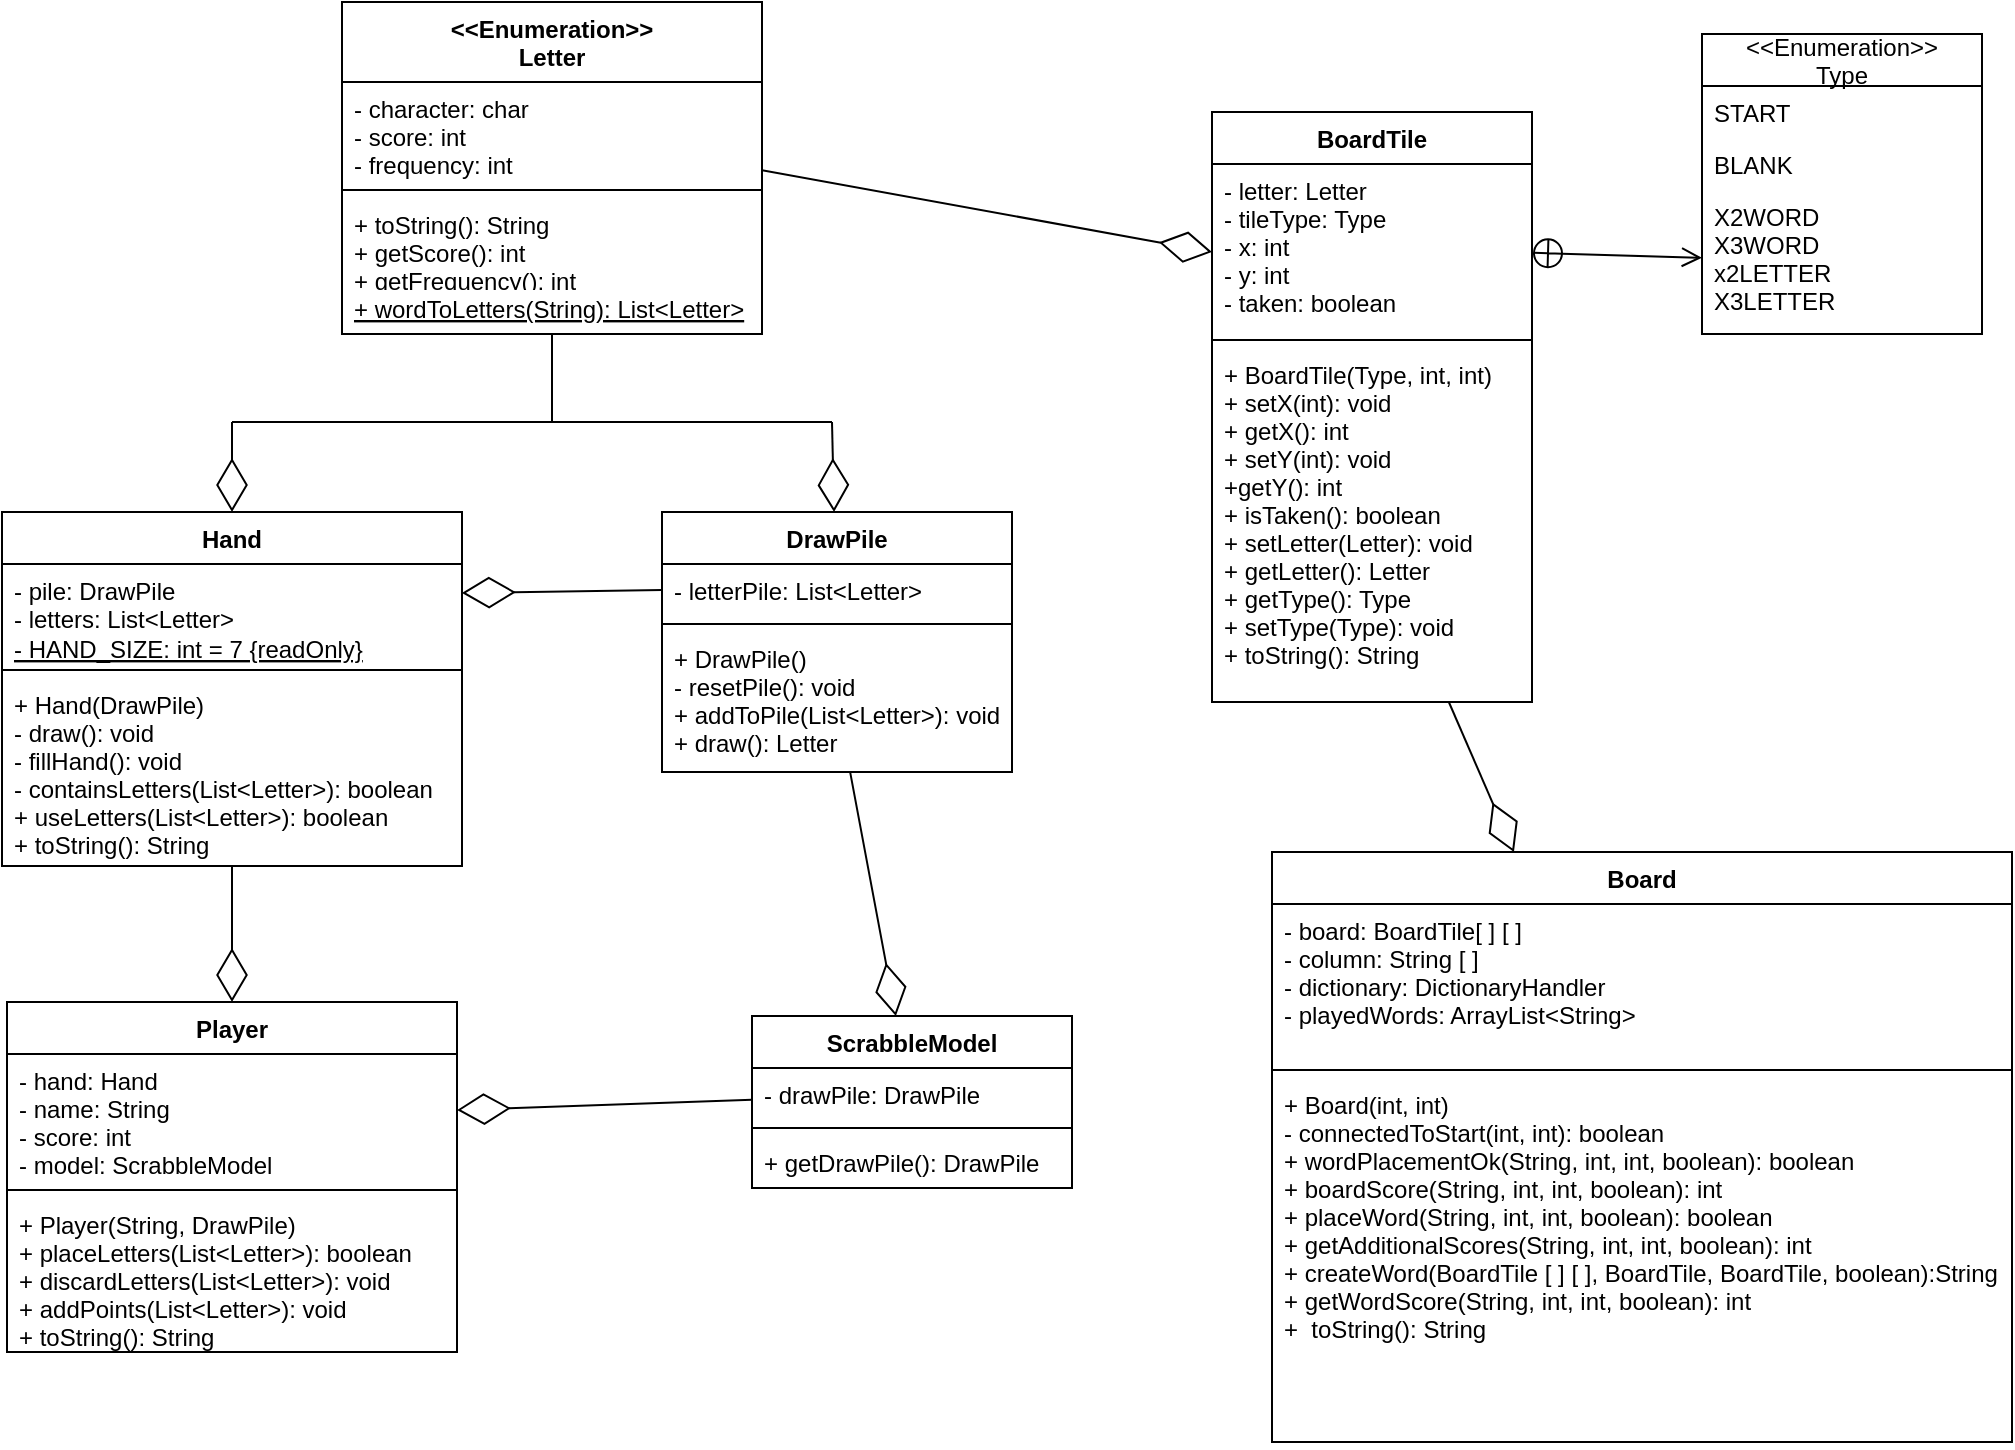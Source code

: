<mxfile version="15.5.4" type="embed" pages="2"><diagram id="rJ6xLPxrEz14ZqdGSCo2" name="Page-1"><mxGraphModel dx="864" dy="430" grid="1" gridSize="5" guides="1" tooltips="1" connect="1" arrows="1" fold="1" page="1" pageScale="1" pageWidth="850" pageHeight="1100" background="none" math="0" shadow="0"><root><mxCell id="0"/><mxCell id="1" parent="0"/><mxCell id="xm8IV2h12hr9bCTamLuV-1" value="DrawPile" style="swimlane;fontStyle=1;align=center;verticalAlign=top;childLayout=stackLayout;horizontal=1;startSize=26;horizontalStack=0;resizeParent=1;resizeParentMax=0;resizeLast=0;collapsible=1;marginBottom=0;" parent="1" vertex="1"><mxGeometry x="335" y="255" width="175" height="130" as="geometry"/></mxCell><mxCell id="xm8IV2h12hr9bCTamLuV-2" value="- letterPile: List&lt;Letter&gt;" style="text;strokeColor=none;fillColor=none;align=left;verticalAlign=top;spacingLeft=4;spacingRight=4;overflow=hidden;rotatable=0;points=[[0,0.5],[1,0.5]];portConstraint=eastwest;" parent="xm8IV2h12hr9bCTamLuV-1" vertex="1"><mxGeometry y="26" width="175" height="26" as="geometry"/></mxCell><mxCell id="xm8IV2h12hr9bCTamLuV-3" value="" style="line;strokeWidth=1;fillColor=none;align=left;verticalAlign=middle;spacingTop=-1;spacingLeft=3;spacingRight=3;rotatable=0;labelPosition=right;points=[];portConstraint=eastwest;strokeColor=inherit;" parent="xm8IV2h12hr9bCTamLuV-1" vertex="1"><mxGeometry y="52" width="175" height="8" as="geometry"/></mxCell><mxCell id="xm8IV2h12hr9bCTamLuV-4" value="+ DrawPile()&#10;- resetPile(): void&#10;+ addToPile(List&lt;Letter&gt;): void&#10;+ draw(): Letter" style="text;strokeColor=none;fillColor=none;align=left;verticalAlign=top;spacingLeft=4;spacingRight=4;overflow=hidden;rotatable=0;points=[[0,0.5],[1,0.5]];portConstraint=eastwest;" parent="xm8IV2h12hr9bCTamLuV-1" vertex="1"><mxGeometry y="60" width="175" height="70" as="geometry"/></mxCell><mxCell id="xm8IV2h12hr9bCTamLuV-5" style="edgeStyle=orthogonalEdgeStyle;rounded=0;orthogonalLoop=1;jettySize=auto;html=1;exitX=1;exitY=0.5;exitDx=0;exitDy=0;" parent="xm8IV2h12hr9bCTamLuV-1" source="xm8IV2h12hr9bCTamLuV-2" target="xm8IV2h12hr9bCTamLuV-2" edge="1"><mxGeometry relative="1" as="geometry"/></mxCell><mxCell id="xm8IV2h12hr9bCTamLuV-6" value="Hand" style="swimlane;fontStyle=1;align=center;verticalAlign=top;childLayout=stackLayout;horizontal=1;startSize=26;horizontalStack=0;resizeParent=1;resizeParentMax=0;resizeLast=0;collapsible=1;marginBottom=0;" parent="1" vertex="1"><mxGeometry x="5" y="255" width="230" height="177" as="geometry"/></mxCell><mxCell id="xm8IV2h12hr9bCTamLuV-7" value="- pile: DrawPile&#10;- letters: List&lt;Letter&gt;" style="text;strokeColor=none;fillColor=none;align=left;verticalAlign=top;spacingLeft=4;spacingRight=4;overflow=hidden;rotatable=0;points=[[0,0.5],[1,0.5]];portConstraint=eastwest;" parent="xm8IV2h12hr9bCTamLuV-6" vertex="1"><mxGeometry y="26" width="230" height="29" as="geometry"/></mxCell><mxCell id="4" value="- HAND_SIZE: int = 7 {readOnly}" style="text;strokeColor=none;fillColor=none;align=left;verticalAlign=top;spacingLeft=4;spacingRight=4;overflow=hidden;rotatable=0;points=[[0,0.5],[1,0.5]];portConstraint=eastwest;fontStyle=4" parent="xm8IV2h12hr9bCTamLuV-6" vertex="1"><mxGeometry y="55" width="230" height="20" as="geometry"/></mxCell><mxCell id="xm8IV2h12hr9bCTamLuV-8" value="" style="line;strokeWidth=1;fillColor=none;align=left;verticalAlign=middle;spacingTop=-1;spacingLeft=3;spacingRight=3;rotatable=0;labelPosition=right;points=[];portConstraint=eastwest;strokeColor=inherit;" parent="xm8IV2h12hr9bCTamLuV-6" vertex="1"><mxGeometry y="75" width="230" height="8" as="geometry"/></mxCell><mxCell id="xm8IV2h12hr9bCTamLuV-9" value="+ Hand(DrawPile)&#10;- draw(): void&#10;- fillHand(): void&#10;- containsLetters(List&lt;Letter&gt;): boolean&#10;+ useLetters(List&lt;Letter&gt;): boolean&#10;+ toString(): String" style="text;strokeColor=none;fillColor=none;align=left;verticalAlign=top;spacingLeft=4;spacingRight=4;overflow=hidden;rotatable=0;points=[[0,0.5],[1,0.5]];portConstraint=eastwest;" parent="xm8IV2h12hr9bCTamLuV-6" vertex="1"><mxGeometry y="83" width="230" height="94" as="geometry"/></mxCell><mxCell id="xm8IV2h12hr9bCTamLuV-13" value="" style="endArrow=diamondThin;endFill=0;endSize=24;html=1;rounded=0;snapToPoint=1;" parent="1" source="xm8IV2h12hr9bCTamLuV-2" target="xm8IV2h12hr9bCTamLuV-7" edge="1"><mxGeometry width="160" relative="1" as="geometry"><mxPoint x="340" y="320" as="sourcePoint"/><mxPoint x="500" y="320" as="targetPoint"/></mxGeometry></mxCell><mxCell id="xm8IV2h12hr9bCTamLuV-14" value="&lt;&lt;Enumeration&gt;&gt;&#10;Letter" style="swimlane;fontStyle=1;align=center;verticalAlign=top;childLayout=stackLayout;horizontal=1;startSize=40;horizontalStack=0;resizeParent=1;resizeParentMax=0;resizeLast=0;collapsible=1;marginBottom=0;strokeColor=default;whiteSpace=wrap;spacingBottom=2;" parent="1" vertex="1"><mxGeometry x="175" width="210" height="166" as="geometry"><mxRectangle x="370" y="220" width="140" height="40" as="alternateBounds"/></mxGeometry></mxCell><mxCell id="xm8IV2h12hr9bCTamLuV-15" value="- character: char&#10;- score: int&#10;- frequency: int" style="text;strokeColor=none;fillColor=none;align=left;verticalAlign=top;spacingLeft=4;spacingRight=4;overflow=hidden;rotatable=0;points=[[0,0.5],[1,0.5]];portConstraint=eastwest;" parent="xm8IV2h12hr9bCTamLuV-14" vertex="1"><mxGeometry y="40" width="210" height="50" as="geometry"/></mxCell><mxCell id="xm8IV2h12hr9bCTamLuV-16" value="" style="line;strokeWidth=1;fillColor=none;align=left;verticalAlign=middle;spacingTop=-1;spacingLeft=3;spacingRight=3;rotatable=0;labelPosition=right;points=[];portConstraint=eastwest;strokeColor=inherit;" parent="xm8IV2h12hr9bCTamLuV-14" vertex="1"><mxGeometry y="90" width="210" height="8" as="geometry"/></mxCell><mxCell id="xm8IV2h12hr9bCTamLuV-17" value="+ toString(): String&#10;+ getScore(): int&#10;+ getFrequency(): int&#10;" style="text;strokeColor=none;fillColor=none;align=left;verticalAlign=top;spacingLeft=4;spacingRight=4;overflow=hidden;rotatable=0;points=[[0,0.5],[1,0.5]];portConstraint=eastwest;" parent="xm8IV2h12hr9bCTamLuV-14" vertex="1"><mxGeometry y="98" width="210" height="42" as="geometry"/></mxCell><mxCell id="xm8IV2h12hr9bCTamLuV-29" value="+ wordToLetters(String): List&lt;Letter&gt;" style="text;strokeColor=none;fillColor=none;align=left;verticalAlign=top;spacingLeft=4;spacingRight=4;overflow=hidden;rotatable=0;points=[[0,0.5],[1,0.5]];portConstraint=eastwest;fontStyle=4" parent="xm8IV2h12hr9bCTamLuV-14" vertex="1"><mxGeometry y="140" width="210" height="26" as="geometry"/></mxCell><mxCell id="xm8IV2h12hr9bCTamLuV-24" value="" style="endArrow=diamondThin;endFill=0;endSize=24;html=1;rounded=0;" parent="1" target="xm8IV2h12hr9bCTamLuV-6" edge="1"><mxGeometry width="160" relative="1" as="geometry"><mxPoint x="120" y="210" as="sourcePoint"/><mxPoint x="130" y="300" as="targetPoint"/></mxGeometry></mxCell><mxCell id="xm8IV2h12hr9bCTamLuV-26" value="" style="endArrow=none;html=1;rounded=0;" parent="1" edge="1"><mxGeometry width="50" height="50" relative="1" as="geometry"><mxPoint x="120" y="210" as="sourcePoint"/><mxPoint x="420" y="210" as="targetPoint"/></mxGeometry></mxCell><mxCell id="xm8IV2h12hr9bCTamLuV-27" value="" style="endArrow=diamondThin;endFill=0;endSize=24;html=1;rounded=0;" parent="1" target="xm8IV2h12hr9bCTamLuV-1" edge="1"><mxGeometry width="160" relative="1" as="geometry"><mxPoint x="420" y="210" as="sourcePoint"/><mxPoint x="572.5" y="360" as="targetPoint"/></mxGeometry></mxCell><mxCell id="xm8IV2h12hr9bCTamLuV-28" value="" style="endArrow=none;html=1;rounded=0;" parent="1" target="xm8IV2h12hr9bCTamLuV-29" edge="1"><mxGeometry width="50" height="50" relative="1" as="geometry"><mxPoint x="280" y="210" as="sourcePoint"/><mxPoint x="405" y="220" as="targetPoint"/></mxGeometry></mxCell><mxCell id="14" value="Player" style="swimlane;fontStyle=1;align=center;verticalAlign=top;childLayout=stackLayout;horizontal=1;startSize=26;horizontalStack=0;resizeParent=1;resizeParentMax=0;resizeLast=0;collapsible=1;marginBottom=0;" parent="1" vertex="1"><mxGeometry x="7.5" y="500" width="225" height="175" as="geometry"/></mxCell><mxCell id="15" value="- hand: Hand&#10;- name: String&#10;- score: int&#10;- model: ScrabbleModel" style="text;strokeColor=none;fillColor=none;align=left;verticalAlign=top;spacingLeft=4;spacingRight=4;overflow=hidden;rotatable=0;points=[[0,0.5],[1,0.5]];portConstraint=eastwest;" parent="14" vertex="1"><mxGeometry y="26" width="225" height="64" as="geometry"/></mxCell><mxCell id="16" value="" style="line;strokeWidth=1;fillColor=none;align=left;verticalAlign=middle;spacingTop=-1;spacingLeft=3;spacingRight=3;rotatable=0;labelPosition=right;points=[];portConstraint=eastwest;" parent="14" vertex="1"><mxGeometry y="90" width="225" height="8" as="geometry"/></mxCell><mxCell id="17" value="+ Player(String, DrawPile)&#10;+ placeLetters(List&lt;Letter&gt;): boolean&#10;+ discardLetters(List&lt;Letter&gt;): void&#10;+ addPoints(List&lt;Letter&gt;): void&#10;+ toString(): String" style="text;strokeColor=none;fillColor=none;align=left;verticalAlign=top;spacingLeft=4;spacingRight=4;overflow=hidden;rotatable=0;points=[[0,0.5],[1,0.5]];portConstraint=eastwest;" parent="14" vertex="1"><mxGeometry y="98" width="225" height="77" as="geometry"/></mxCell><mxCell id="20" value="" style="endArrow=diamondThin;endFill=0;endSize=24;html=1;rounded=0;" parent="1" source="xm8IV2h12hr9bCTamLuV-9" target="14" edge="1"><mxGeometry width="160" relative="1" as="geometry"><mxPoint x="195" y="475" as="sourcePoint"/><mxPoint x="355" y="475" as="targetPoint"/></mxGeometry></mxCell><mxCell id="23" value="ScrabbleModel" style="swimlane;fontStyle=1;align=center;verticalAlign=top;childLayout=stackLayout;horizontal=1;startSize=26;horizontalStack=0;resizeParent=1;resizeParentMax=0;resizeLast=0;collapsible=1;marginBottom=0;" parent="1" vertex="1"><mxGeometry x="380" y="507" width="160" height="86" as="geometry"/></mxCell><mxCell id="24" value="- drawPile: DrawPile" style="text;strokeColor=none;fillColor=none;align=left;verticalAlign=top;spacingLeft=4;spacingRight=4;overflow=hidden;rotatable=0;points=[[0,0.5],[1,0.5]];portConstraint=eastwest;" parent="23" vertex="1"><mxGeometry y="26" width="160" height="26" as="geometry"/></mxCell><mxCell id="25" value="" style="line;strokeWidth=1;fillColor=none;align=left;verticalAlign=middle;spacingTop=-1;spacingLeft=3;spacingRight=3;rotatable=0;labelPosition=right;points=[];portConstraint=eastwest;" parent="23" vertex="1"><mxGeometry y="52" width="160" height="8" as="geometry"/></mxCell><mxCell id="26" value="+ getDrawPile(): DrawPile" style="text;strokeColor=none;fillColor=none;align=left;verticalAlign=top;spacingLeft=4;spacingRight=4;overflow=hidden;rotatable=0;points=[[0,0.5],[1,0.5]];portConstraint=eastwest;" parent="23" vertex="1"><mxGeometry y="60" width="160" height="26" as="geometry"/></mxCell><mxCell id="27" value="" style="endArrow=diamondThin;endFill=0;endSize=24;html=1;rounded=0;" parent="1" source="24" target="15" edge="1"><mxGeometry width="160" relative="1" as="geometry"><mxPoint x="175" y="465" as="sourcePoint"/><mxPoint x="340" y="470" as="targetPoint"/></mxGeometry></mxCell><mxCell id="28" value="" style="endArrow=diamondThin;endFill=0;endSize=24;html=1;rounded=0;" parent="1" source="xm8IV2h12hr9bCTamLuV-4" target="23" edge="1"><mxGeometry width="160" relative="1" as="geometry"><mxPoint x="215" y="470" as="sourcePoint"/><mxPoint x="375" y="470" as="targetPoint"/></mxGeometry></mxCell><mxCell id="30" value="BoardTile" style="swimlane;fontStyle=1;align=center;verticalAlign=top;childLayout=stackLayout;horizontal=1;startSize=26;horizontalStack=0;resizeParent=1;resizeParentMax=0;resizeLast=0;collapsible=1;marginBottom=0;" parent="1" vertex="1"><mxGeometry x="610" y="55" width="160" height="295" as="geometry"/></mxCell><mxCell id="31" value="- letter: Letter&#10;- tileType: Type&#10;- x: int&#10;- y: int&#10;- taken: boolean" style="text;strokeColor=none;fillColor=none;align=left;verticalAlign=top;spacingLeft=4;spacingRight=4;overflow=hidden;rotatable=0;points=[[0,0.5],[1,0.5]];portConstraint=eastwest;" parent="30" vertex="1"><mxGeometry y="26" width="160" height="84" as="geometry"/></mxCell><mxCell id="32" value="" style="line;strokeWidth=1;fillColor=none;align=left;verticalAlign=middle;spacingTop=-1;spacingLeft=3;spacingRight=3;rotatable=0;labelPosition=right;points=[];portConstraint=eastwest;" parent="30" vertex="1"><mxGeometry y="110" width="160" height="8" as="geometry"/></mxCell><mxCell id="33" value="+ BoardTile(Type, int, int)&#10;+ setX(int): void&#10;+ getX(): int&#10;+ setY(int): void&#10;+getY(): int&#10;+ isTaken(): boolean&#10;+ setLetter(Letter): void&#10;+ getLetter(): Letter&#10;+ getType(): Type&#10;+ setType(Type): void&#10;+ toString(): String" style="text;strokeColor=none;fillColor=none;align=left;verticalAlign=top;spacingLeft=4;spacingRight=4;overflow=hidden;rotatable=0;points=[[0,0.5],[1,0.5]];portConstraint=eastwest;" parent="30" vertex="1"><mxGeometry y="118" width="160" height="177" as="geometry"/></mxCell><mxCell id="35" value="&lt;&lt;Enumeration&gt;&gt;&#10;Type" style="swimlane;fontStyle=0;childLayout=stackLayout;horizontal=1;startSize=26;fillColor=none;horizontalStack=0;resizeParent=1;resizeParentMax=0;resizeLast=0;collapsible=1;marginBottom=0;" parent="1" vertex="1"><mxGeometry x="855" y="16" width="140" height="150" as="geometry"/></mxCell><mxCell id="36" value="START" style="text;strokeColor=none;fillColor=none;align=left;verticalAlign=top;spacingLeft=4;spacingRight=4;overflow=hidden;rotatable=0;points=[[0,0.5],[1,0.5]];portConstraint=eastwest;" parent="35" vertex="1"><mxGeometry y="26" width="140" height="26" as="geometry"/></mxCell><mxCell id="37" value="BLANK" style="text;strokeColor=none;fillColor=none;align=left;verticalAlign=top;spacingLeft=4;spacingRight=4;overflow=hidden;rotatable=0;points=[[0,0.5],[1,0.5]];portConstraint=eastwest;" parent="35" vertex="1"><mxGeometry y="52" width="140" height="26" as="geometry"/></mxCell><mxCell id="38" value="X2WORD&#10;X3WORD&#10;x2LETTER&#10;X3LETTER" style="text;strokeColor=none;fillColor=none;align=left;verticalAlign=top;spacingLeft=4;spacingRight=4;overflow=hidden;rotatable=0;points=[[0,0.5],[1,0.5]];portConstraint=eastwest;" parent="35" vertex="1"><mxGeometry y="78" width="140" height="72" as="geometry"/></mxCell><mxCell id="39" value="Board" style="swimlane;fontStyle=1;align=center;verticalAlign=top;childLayout=stackLayout;horizontal=1;startSize=26;horizontalStack=0;resizeParent=1;resizeParentMax=0;resizeLast=0;collapsible=1;marginBottom=0;" parent="1" vertex="1"><mxGeometry x="640" y="425" width="370" height="295" as="geometry"/></mxCell><mxCell id="40" value="- board: BoardTile[ ] [ ]&#10;- column: String [ ]&#10;- dictionary: DictionaryHandler&#10;- playedWords: ArrayList&lt;String&gt;&#10;" style="text;strokeColor=none;fillColor=none;align=left;verticalAlign=top;spacingLeft=4;spacingRight=4;overflow=hidden;rotatable=0;points=[[0,0.5],[1,0.5]];portConstraint=eastwest;" parent="39" vertex="1"><mxGeometry y="26" width="370" height="79" as="geometry"/></mxCell><mxCell id="41" value="" style="line;strokeWidth=1;fillColor=none;align=left;verticalAlign=middle;spacingTop=-1;spacingLeft=3;spacingRight=3;rotatable=0;labelPosition=right;points=[];portConstraint=eastwest;" parent="39" vertex="1"><mxGeometry y="105" width="370" height="8" as="geometry"/></mxCell><mxCell id="42" value="+ Board(int, int)&#10;- connectedToStart(int, int): boolean&#10;+ wordPlacementOk(String, int, int, boolean): boolean&#10;+ boardScore(String, int, int, boolean): int&#10;+ placeWord(String, int, int, boolean): boolean&#10;+ getAdditionalScores(String, int, int, boolean): int&#10;+ createWord(BoardTile [ ] [ ], BoardTile, BoardTile, boolean):String&#10;+ getWordScore(String, int, int, boolean): int&#10;+  toString(): String&#10;" style="text;strokeColor=none;fillColor=none;align=left;verticalAlign=top;spacingLeft=4;spacingRight=4;overflow=hidden;rotatable=0;points=[[0,0.5],[1,0.5]];portConstraint=eastwest;" parent="39" vertex="1"><mxGeometry y="113" width="370" height="182" as="geometry"/></mxCell><mxCell id="43" value="" style="endArrow=open;startArrow=circlePlus;endFill=0;startFill=0;endSize=8;html=1;rounded=0;" edge="1" parent="1" source="31" target="38"><mxGeometry width="160" relative="1" as="geometry"><mxPoint x="650" y="185" as="sourcePoint"/><mxPoint x="810" y="185" as="targetPoint"/></mxGeometry></mxCell><mxCell id="44" value="" style="endArrow=diamondThin;endFill=0;endSize=24;html=1;rounded=0;" edge="1" parent="1" source="33" target="39"><mxGeometry width="160" relative="1" as="geometry"><mxPoint x="650" y="185" as="sourcePoint"/><mxPoint x="810" y="185" as="targetPoint"/></mxGeometry></mxCell><mxCell id="46" value="" style="endArrow=diamondThin;endFill=0;endSize=24;html=1;rounded=0;" edge="1" parent="1" source="xm8IV2h12hr9bCTamLuV-15"><mxGeometry width="160" relative="1" as="geometry"><mxPoint x="450" y="125" as="sourcePoint"/><mxPoint x="610" y="125" as="targetPoint"/></mxGeometry></mxCell></root></mxGraphModel></diagram><diagram id="ifj_cxSnMoa0TH0p4cXK" name="Page-2"><mxGraphModel dx="514" dy="430" grid="1" gridSize="10" guides="1" tooltips="1" connect="1" arrows="1" fold="1" page="1" pageScale="1" pageWidth="850" pageHeight="1100" math="0" shadow="0"><root><mxCell id="TDnlzvFs_yz1vtrBMuoe-0"/><mxCell id="TDnlzvFs_yz1vtrBMuoe-1" parent="TDnlzvFs_yz1vtrBMuoe-0"/><mxCell id="TDnlzvFs_yz1vtrBMuoe-3" value="s:ScrabbleModel" style="shape=umlLifeline;perimeter=lifelinePerimeter;whiteSpace=wrap;html=1;container=1;collapsible=0;recursiveResize=0;outlineConnect=0;" vertex="1" parent="TDnlzvFs_yz1vtrBMuoe-1"><mxGeometry x="60" y="50" width="100" height="600" as="geometry"/></mxCell><mxCell id="TDnlzvFs_yz1vtrBMuoe-8" value="" style="html=1;points=[];perimeter=orthogonalPerimeter;" vertex="1" parent="TDnlzvFs_yz1vtrBMuoe-3"><mxGeometry x="50" y="90" width="10" height="160" as="geometry"/></mxCell><mxCell id="TDnlzvFs_yz1vtrBMuoe-9" value="nextTurn();" style="edgeStyle=orthogonalEdgeStyle;html=1;align=left;spacingLeft=2;endArrow=block;rounded=0;entryX=1;entryY=0;" edge="1" target="TDnlzvFs_yz1vtrBMuoe-8" parent="TDnlzvFs_yz1vtrBMuoe-3"><mxGeometry relative="1" as="geometry"><mxPoint x="55" y="70" as="sourcePoint"/><Array as="points"><mxPoint x="85" y="70"/></Array></mxGeometry></mxCell><mxCell id="TDnlzvFs_yz1vtrBMuoe-21" value="" style="html=1;points=[];perimeter=orthogonalPerimeter;" vertex="1" parent="TDnlzvFs_yz1vtrBMuoe-3"><mxGeometry x="50" y="250" width="10" height="270" as="geometry"/></mxCell><mxCell id="TDnlzvFs_yz1vtrBMuoe-10" value="p:Player" style="shape=umlLifeline;perimeter=lifelinePerimeter;whiteSpace=wrap;html=1;container=1;collapsible=0;recursiveResize=0;outlineConnect=0;" vertex="1" parent="TDnlzvFs_yz1vtrBMuoe-1"><mxGeometry x="270" y="50" width="100" height="570" as="geometry"/></mxCell><mxCell id="TDnlzvFs_yz1vtrBMuoe-11" value="" style="html=1;points=[];perimeter=orthogonalPerimeter;" vertex="1" parent="TDnlzvFs_yz1vtrBMuoe-10"><mxGeometry x="45" y="110" width="10" height="420" as="geometry"/></mxCell><mxCell id="TDnlzvFs_yz1vtrBMuoe-19" value="" style="endArrow=open;endFill=1;endSize=12;html=1;rounded=0;entryX=0.45;entryY=0.833;entryDx=0;entryDy=0;entryPerimeter=0;" edge="1" parent="TDnlzvFs_yz1vtrBMuoe-10" source="TDnlzvFs_yz1vtrBMuoe-11" target="TDnlzvFs_yz1vtrBMuoe-11"><mxGeometry width="160" relative="1" as="geometry"><mxPoint x="55" y="250" as="sourcePoint"/><mxPoint x="180" y="240" as="targetPoint"/><Array as="points"><mxPoint x="180" y="240"/><mxPoint x="180" y="250"/><mxPoint x="180" y="460"/></Array></mxGeometry></mxCell><mxCell id="TDnlzvFs_yz1vtrBMuoe-12" value="handleDiscard(this)" style="html=1;verticalAlign=bottom;startArrow=oval;startFill=1;endArrow=block;startSize=8;rounded=0;exitX=0.1;exitY=0.054;exitDx=0;exitDy=0;exitPerimeter=0;" edge="1" parent="TDnlzvFs_yz1vtrBMuoe-1" source="TDnlzvFs_yz1vtrBMuoe-11"><mxGeometry width="60" relative="1" as="geometry"><mxPoint x="410" y="230" as="sourcePoint"/><mxPoint x="120" y="180" as="targetPoint"/></mxGeometry></mxCell><mxCell id="TDnlzvFs_yz1vtrBMuoe-13" value="t:TextController" style="shape=umlLifeline;perimeter=lifelinePerimeter;whiteSpace=wrap;html=1;container=1;collapsible=0;recursiveResize=0;outlineConnect=0;" vertex="1" parent="TDnlzvFs_yz1vtrBMuoe-1"><mxGeometry x="440" y="50" width="100" height="570" as="geometry"/></mxCell><mxCell id="TDnlzvFs_yz1vtrBMuoe-14" value="" style="html=1;points=[];perimeter=orthogonalPerimeter;" vertex="1" parent="TDnlzvFs_yz1vtrBMuoe-13"><mxGeometry x="40" y="140" width="10" height="80" as="geometry"/></mxCell><mxCell id="TDnlzvFs_yz1vtrBMuoe-17" value="" style="html=1;points=[];perimeter=orthogonalPerimeter;" vertex="1" parent="TDnlzvFs_yz1vtrBMuoe-13"><mxGeometry x="40" y="170" width="10" height="50" as="geometry"/></mxCell><mxCell id="TDnlzvFs_yz1vtrBMuoe-18" value="isValidWord(String);" style="edgeStyle=orthogonalEdgeStyle;html=1;align=left;spacingLeft=2;endArrow=block;rounded=0;entryX=1;entryY=0;" edge="1" target="TDnlzvFs_yz1vtrBMuoe-17" parent="TDnlzvFs_yz1vtrBMuoe-13"><mxGeometry relative="1" as="geometry"><mxPoint x="45" y="150" as="sourcePoint"/><Array as="points"><mxPoint x="75" y="150"/></Array></mxGeometry></mxCell><mxCell id="TDnlzvFs_yz1vtrBMuoe-20" value="discardLetters(List&amp;lt;Letter&amp;gt;)" style="text;html=1;align=center;verticalAlign=middle;resizable=0;points=[];autosize=1;strokeColor=none;fillColor=none;rotation=0;" vertex="1" parent="TDnlzvFs_yz1vtrBMuoe-13"><mxGeometry x="-110" y="470" width="160" height="20" as="geometry"/></mxCell><mxCell id="TDnlzvFs_yz1vtrBMuoe-15" value="askForWord(String);" style="html=1;verticalAlign=bottom;endArrow=block;entryX=0;entryY=0;rounded=0;" edge="1" target="TDnlzvFs_yz1vtrBMuoe-14" parent="TDnlzvFs_yz1vtrBMuoe-1" source="TDnlzvFs_yz1vtrBMuoe-10"><mxGeometry relative="1" as="geometry"><mxPoint x="410" y="190" as="sourcePoint"/></mxGeometry></mxCell><mxCell id="TDnlzvFs_yz1vtrBMuoe-16" value="List&amp;lt;Letter&amp;gt;" style="html=1;verticalAlign=bottom;endArrow=open;dashed=1;endSize=8;exitX=0;exitY=0.95;rounded=0;" edge="1" source="TDnlzvFs_yz1vtrBMuoe-14" parent="TDnlzvFs_yz1vtrBMuoe-1" target="TDnlzvFs_yz1vtrBMuoe-10"><mxGeometry relative="1" as="geometry"><mxPoint x="410" y="266" as="targetPoint"/></mxGeometry></mxCell><mxCell id="TDnlzvFs_yz1vtrBMuoe-22" value="getDrawPile();" style="html=1;verticalAlign=bottom;endArrow=block;entryX=1;entryY=0;rounded=0;" edge="1" target="TDnlzvFs_yz1vtrBMuoe-21" parent="TDnlzvFs_yz1vtrBMuoe-1" source="TDnlzvFs_yz1vtrBMuoe-10"><mxGeometry relative="1" as="geometry"><mxPoint x="180" y="300" as="sourcePoint"/></mxGeometry></mxCell><mxCell id="TDnlzvFs_yz1vtrBMuoe-23" value="DrawPile" style="html=1;verticalAlign=bottom;endArrow=open;dashed=1;endSize=8;exitX=1;exitY=0.08;rounded=0;exitDx=0;exitDy=0;exitPerimeter=0;" edge="1" source="TDnlzvFs_yz1vtrBMuoe-21" parent="TDnlzvFs_yz1vtrBMuoe-1" target="TDnlzvFs_yz1vtrBMuoe-10"><mxGeometry relative="1" as="geometry"><mxPoint x="180" y="357" as="targetPoint"/></mxGeometry></mxCell><mxCell id="TDnlzvFs_yz1vtrBMuoe-24" value="d:DrawPile" style="shape=umlLifeline;perimeter=lifelinePerimeter;whiteSpace=wrap;html=1;container=1;collapsible=0;recursiveResize=0;outlineConnect=0;" vertex="1" parent="TDnlzvFs_yz1vtrBMuoe-1"><mxGeometry x="630" y="50" width="100" height="570" as="geometry"/></mxCell><mxCell id="TDnlzvFs_yz1vtrBMuoe-25" value="" style="html=1;points=[];perimeter=orthogonalPerimeter;" vertex="1" parent="TDnlzvFs_yz1vtrBMuoe-24"><mxGeometry x="45" y="320" width="10" height="40" as="geometry"/></mxCell><mxCell id="TDnlzvFs_yz1vtrBMuoe-26" value="addToPile(List&amp;lt;Letter&amp;gt;);" style="html=1;verticalAlign=bottom;startArrow=oval;endArrow=block;startSize=8;rounded=0;entryX=0.5;entryY=0.595;entryDx=0;entryDy=0;entryPerimeter=0;" edge="1" target="TDnlzvFs_yz1vtrBMuoe-11" parent="TDnlzvFs_yz1vtrBMuoe-1" source="TDnlzvFs_yz1vtrBMuoe-24"><mxGeometry x="0.166" relative="1" as="geometry"><mxPoint x="640" y="380" as="sourcePoint"/><mxPoint x="610" y="380" as="targetPoint"/><mxPoint as="offset"/></mxGeometry></mxCell><mxCell id="TDnlzvFs_yz1vtrBMuoe-27" value="h:hand" style="shape=umlLifeline;perimeter=lifelinePerimeter;whiteSpace=wrap;html=1;container=1;collapsible=0;recursiveResize=0;outlineConnect=0;" vertex="1" parent="TDnlzvFs_yz1vtrBMuoe-1"><mxGeometry x="800" y="50" width="100" height="580" as="geometry"/></mxCell><mxCell id="TDnlzvFs_yz1vtrBMuoe-31" value="" style="html=1;points=[];perimeter=orthogonalPerimeter;" vertex="1" parent="TDnlzvFs_yz1vtrBMuoe-27"><mxGeometry x="40" y="380" width="10" height="50" as="geometry"/></mxCell><mxCell id="TDnlzvFs_yz1vtrBMuoe-34" value="" style="html=1;points=[];perimeter=orthogonalPerimeter;" vertex="1" parent="TDnlzvFs_yz1vtrBMuoe-27"><mxGeometry x="40" y="410" width="10" height="40" as="geometry"/></mxCell><mxCell id="TDnlzvFs_yz1vtrBMuoe-35" value="fillHand();" style="edgeStyle=orthogonalEdgeStyle;html=1;align=left;spacingLeft=2;endArrow=block;rounded=0;entryX=1;entryY=0;" edge="1" target="TDnlzvFs_yz1vtrBMuoe-34" parent="TDnlzvFs_yz1vtrBMuoe-27"><mxGeometry relative="1" as="geometry"><mxPoint x="45" y="390" as="sourcePoint"/><Array as="points"><mxPoint x="75" y="390"/></Array></mxGeometry></mxCell><mxCell id="TDnlzvFs_yz1vtrBMuoe-32" value="useLetters(List&amp;lt;Letter&amp;gt;);" style="html=1;verticalAlign=bottom;endArrow=block;entryX=0;entryY=0;rounded=0;" edge="1" target="TDnlzvFs_yz1vtrBMuoe-31" parent="TDnlzvFs_yz1vtrBMuoe-1" source="TDnlzvFs_yz1vtrBMuoe-10"><mxGeometry x="0.577" relative="1" as="geometry"><mxPoint x="390" y="420" as="sourcePoint"/><mxPoint x="1" as="offset"/></mxGeometry></mxCell><mxCell id="TDnlzvFs_yz1vtrBMuoe-33" value="boolean" style="html=1;verticalAlign=bottom;endArrow=open;dashed=1;endSize=8;exitX=0;exitY=0.95;rounded=0;" edge="1" source="TDnlzvFs_yz1vtrBMuoe-31" parent="TDnlzvFs_yz1vtrBMuoe-1" target="TDnlzvFs_yz1vtrBMuoe-11"><mxGeometry relative="1" as="geometry"><mxPoint x="570" y="449" as="targetPoint"/></mxGeometry></mxCell></root></mxGraphModel></diagram></mxfile>
